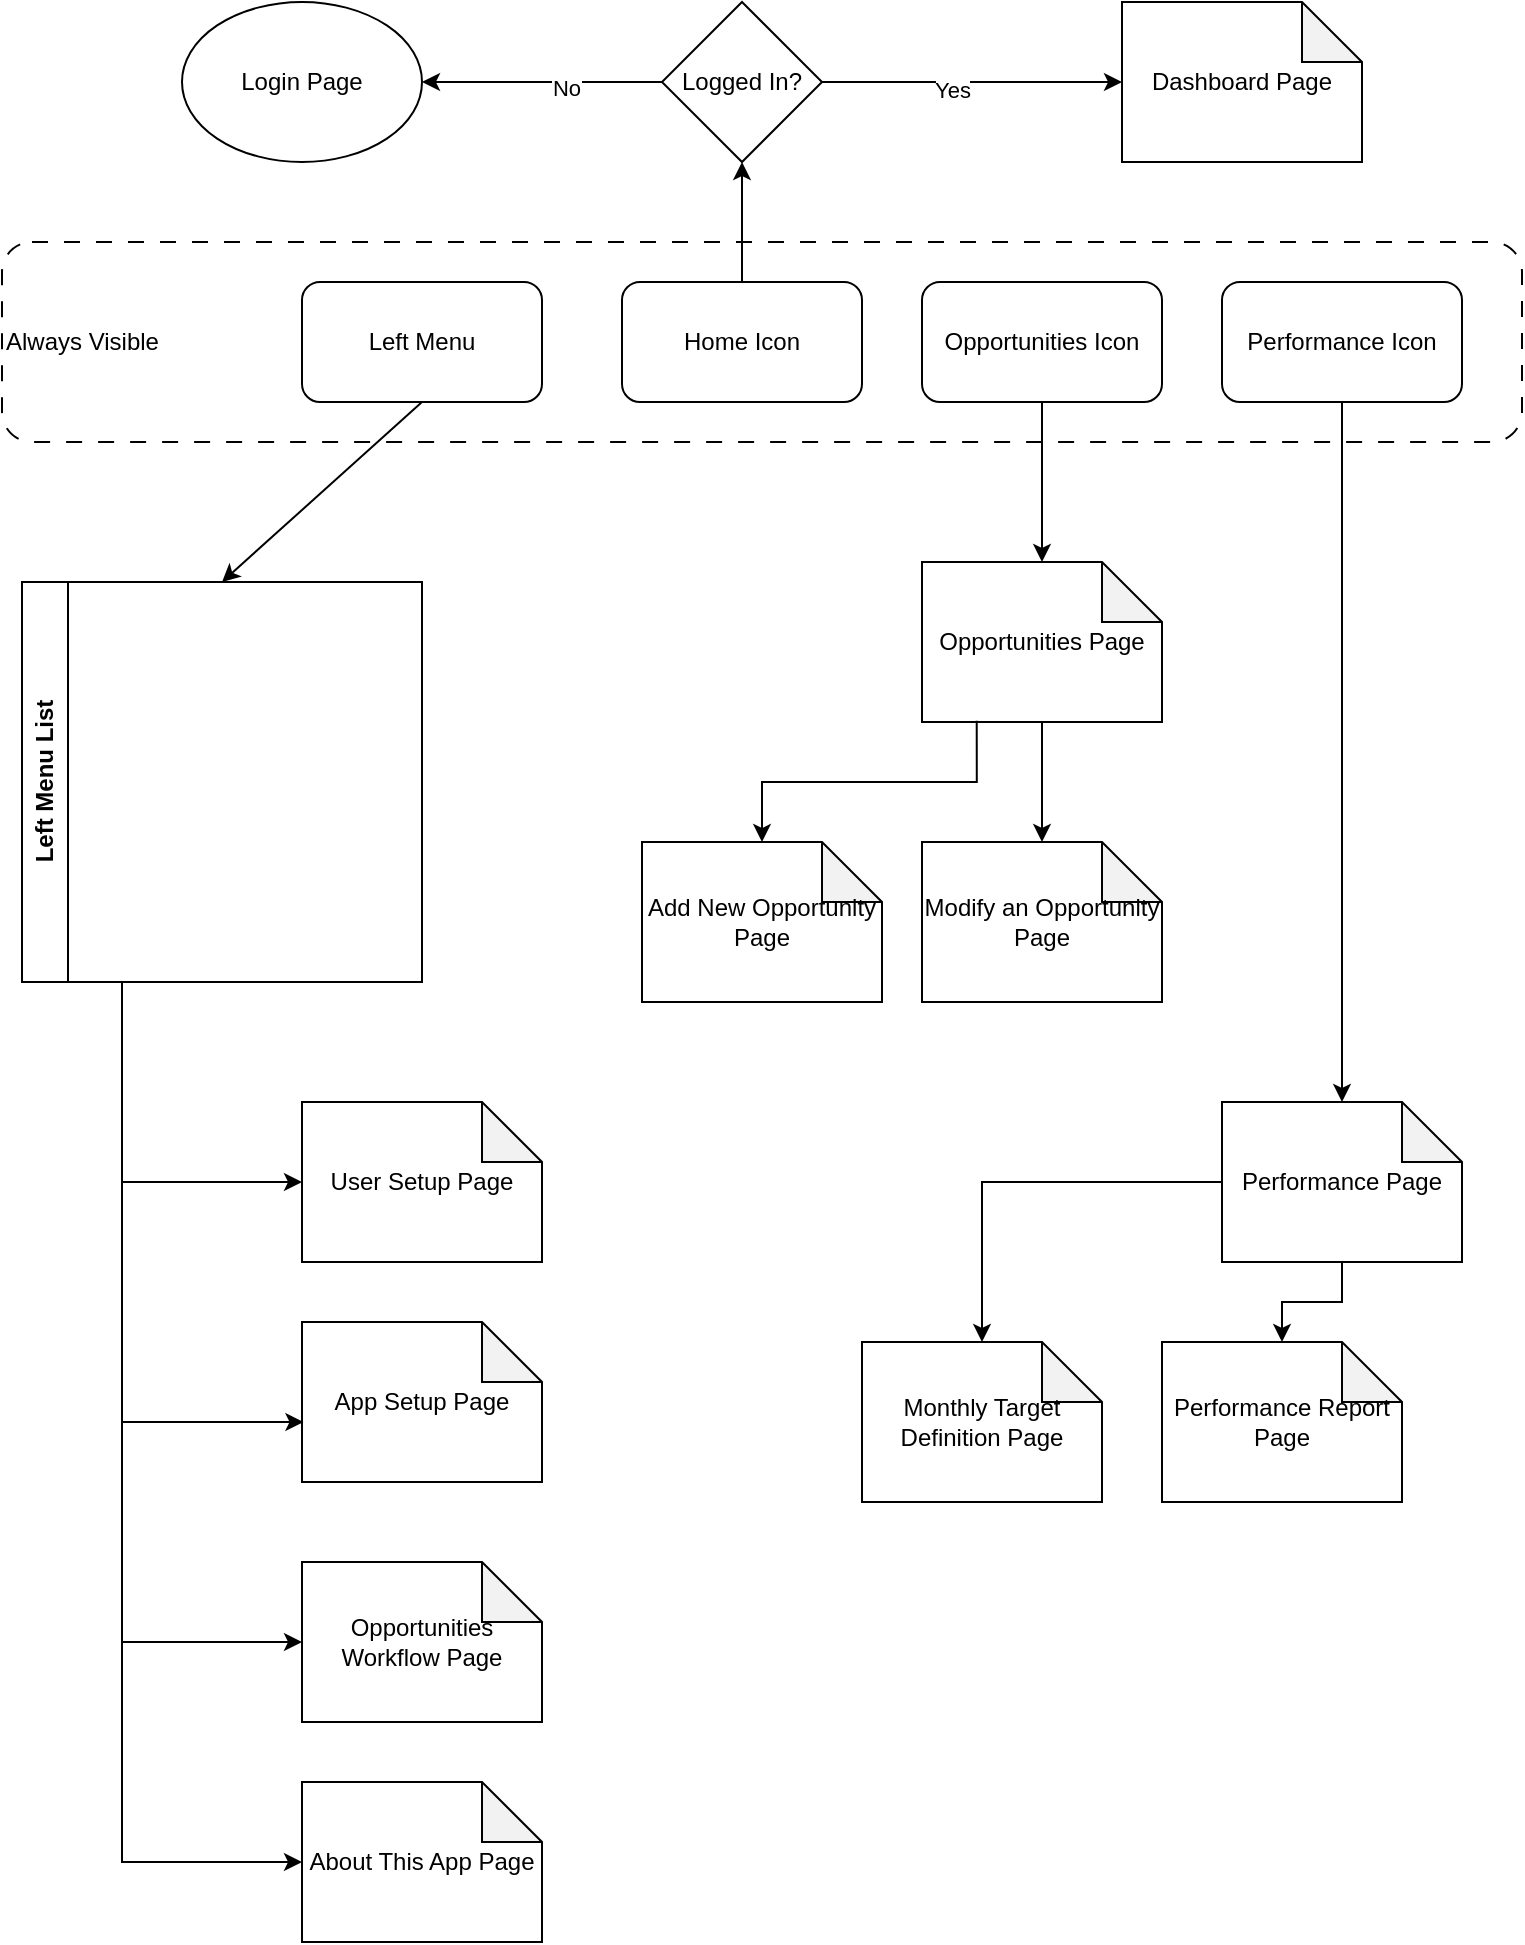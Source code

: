 <mxfile version="26.2.14">
  <diagram name="Page-1" id="rXq8_T5vN307uHci7wvp">
    <mxGraphModel dx="2066" dy="1143" grid="1" gridSize="10" guides="1" tooltips="1" connect="1" arrows="1" fold="1" page="1" pageScale="1" pageWidth="850" pageHeight="1100" math="0" shadow="0">
      <root>
        <mxCell id="0" />
        <mxCell id="1" parent="0" />
        <mxCell id="_uktgQa82SUFEZ9GGLX1-12" value="Always Visible" style="rounded=1;whiteSpace=wrap;html=1;dashed=1;dashPattern=8 8;fillColor=none;align=left;" vertex="1" parent="1">
          <mxGeometry x="60" y="140" width="760" height="100" as="geometry" />
        </mxCell>
        <mxCell id="_uktgQa82SUFEZ9GGLX1-1" value="Login Page" style="ellipse;whiteSpace=wrap;html=1;" vertex="1" parent="1">
          <mxGeometry x="150" y="20" width="120" height="80" as="geometry" />
        </mxCell>
        <mxCell id="_uktgQa82SUFEZ9GGLX1-2" value="Home Icon" style="rounded=1;whiteSpace=wrap;html=1;" vertex="1" parent="1">
          <mxGeometry x="370" y="160" width="120" height="60" as="geometry" />
        </mxCell>
        <mxCell id="_uktgQa82SUFEZ9GGLX1-3" value="Opportunities Icon" style="rounded=1;whiteSpace=wrap;html=1;" vertex="1" parent="1">
          <mxGeometry x="520" y="160" width="120" height="60" as="geometry" />
        </mxCell>
        <mxCell id="_uktgQa82SUFEZ9GGLX1-4" value="Performance Icon" style="rounded=1;whiteSpace=wrap;html=1;" vertex="1" parent="1">
          <mxGeometry x="670" y="160" width="120" height="60" as="geometry" />
        </mxCell>
        <mxCell id="_uktgQa82SUFEZ9GGLX1-5" value="Left Menu" style="rounded=1;whiteSpace=wrap;html=1;" vertex="1" parent="1">
          <mxGeometry x="210" y="160" width="120" height="60" as="geometry" />
        </mxCell>
        <mxCell id="_uktgQa82SUFEZ9GGLX1-7" value="Opportunities Page" style="shape=note;whiteSpace=wrap;html=1;backgroundOutline=1;darkOpacity=0.05;" vertex="1" parent="1">
          <mxGeometry x="520" y="300" width="120" height="80" as="geometry" />
        </mxCell>
        <mxCell id="_uktgQa82SUFEZ9GGLX1-28" style="edgeStyle=orthogonalEdgeStyle;rounded=0;orthogonalLoop=1;jettySize=auto;html=1;exitX=0;exitY=0.5;exitDx=0;exitDy=0;exitPerimeter=0;" edge="1" parent="1" source="_uktgQa82SUFEZ9GGLX1-8" target="_uktgQa82SUFEZ9GGLX1-27">
          <mxGeometry relative="1" as="geometry" />
        </mxCell>
        <mxCell id="_uktgQa82SUFEZ9GGLX1-30" style="edgeStyle=orthogonalEdgeStyle;rounded=0;orthogonalLoop=1;jettySize=auto;html=1;exitX=0.5;exitY=1;exitDx=0;exitDy=0;exitPerimeter=0;" edge="1" parent="1" source="_uktgQa82SUFEZ9GGLX1-8" target="_uktgQa82SUFEZ9GGLX1-29">
          <mxGeometry relative="1" as="geometry" />
        </mxCell>
        <mxCell id="_uktgQa82SUFEZ9GGLX1-8" value="Performance Page" style="shape=note;whiteSpace=wrap;html=1;backgroundOutline=1;darkOpacity=0.05;" vertex="1" parent="1">
          <mxGeometry x="670" y="570" width="120" height="80" as="geometry" />
        </mxCell>
        <mxCell id="_uktgQa82SUFEZ9GGLX1-9" value="" style="endArrow=classic;html=1;rounded=0;entryX=0.5;entryY=1;entryDx=0;entryDy=0;exitX=0.5;exitY=0;exitDx=0;exitDy=0;" edge="1" parent="1" source="_uktgQa82SUFEZ9GGLX1-2" target="_uktgQa82SUFEZ9GGLX1-16">
          <mxGeometry width="50" height="50" relative="1" as="geometry">
            <mxPoint x="400" y="610" as="sourcePoint" />
            <mxPoint x="450" y="560" as="targetPoint" />
          </mxGeometry>
        </mxCell>
        <mxCell id="_uktgQa82SUFEZ9GGLX1-10" value="" style="endArrow=classic;html=1;rounded=0;entryX=0.5;entryY=0;entryDx=0;entryDy=0;exitX=0.5;exitY=1;exitDx=0;exitDy=0;entryPerimeter=0;" edge="1" parent="1" source="_uktgQa82SUFEZ9GGLX1-3" target="_uktgQa82SUFEZ9GGLX1-7">
          <mxGeometry width="50" height="50" relative="1" as="geometry">
            <mxPoint x="440" y="170" as="sourcePoint" />
            <mxPoint x="610" y="-10" as="targetPoint" />
          </mxGeometry>
        </mxCell>
        <mxCell id="_uktgQa82SUFEZ9GGLX1-11" value="" style="endArrow=classic;html=1;rounded=0;entryX=0.5;entryY=0;entryDx=0;entryDy=0;exitX=0.5;exitY=1;exitDx=0;exitDy=0;entryPerimeter=0;" edge="1" parent="1" source="_uktgQa82SUFEZ9GGLX1-4" target="_uktgQa82SUFEZ9GGLX1-8">
          <mxGeometry width="50" height="50" relative="1" as="geometry">
            <mxPoint x="590" y="230" as="sourcePoint" />
            <mxPoint x="590" y="310" as="targetPoint" />
          </mxGeometry>
        </mxCell>
        <mxCell id="_uktgQa82SUFEZ9GGLX1-13" value="Left Menu List" style="swimlane;horizontal=0;whiteSpace=wrap;html=1;" vertex="1" parent="1">
          <mxGeometry x="70" y="310" width="200" height="200" as="geometry" />
        </mxCell>
        <mxCell id="_uktgQa82SUFEZ9GGLX1-15" value="" style="endArrow=classic;html=1;rounded=0;entryX=0.5;entryY=0;entryDx=0;entryDy=0;exitX=0.5;exitY=1;exitDx=0;exitDy=0;" edge="1" parent="1" source="_uktgQa82SUFEZ9GGLX1-5" target="_uktgQa82SUFEZ9GGLX1-13">
          <mxGeometry width="50" height="50" relative="1" as="geometry">
            <mxPoint x="400" y="330" as="sourcePoint" />
            <mxPoint x="590" y="310" as="targetPoint" />
          </mxGeometry>
        </mxCell>
        <mxCell id="_uktgQa82SUFEZ9GGLX1-17" style="edgeStyle=orthogonalEdgeStyle;rounded=0;orthogonalLoop=1;jettySize=auto;html=1;exitX=0;exitY=0.5;exitDx=0;exitDy=0;entryX=1;entryY=0.5;entryDx=0;entryDy=0;" edge="1" parent="1" source="_uktgQa82SUFEZ9GGLX1-16" target="_uktgQa82SUFEZ9GGLX1-1">
          <mxGeometry relative="1" as="geometry" />
        </mxCell>
        <mxCell id="_uktgQa82SUFEZ9GGLX1-18" value="No" style="edgeLabel;html=1;align=center;verticalAlign=middle;resizable=0;points=[];" vertex="1" connectable="0" parent="_uktgQa82SUFEZ9GGLX1-17">
          <mxGeometry x="-0.2" y="3" relative="1" as="geometry">
            <mxPoint as="offset" />
          </mxGeometry>
        </mxCell>
        <mxCell id="_uktgQa82SUFEZ9GGLX1-20" style="edgeStyle=orthogonalEdgeStyle;rounded=0;orthogonalLoop=1;jettySize=auto;html=1;exitX=1;exitY=0.5;exitDx=0;exitDy=0;entryX=0;entryY=0.5;entryDx=0;entryDy=0;entryPerimeter=0;" edge="1" parent="1" source="_uktgQa82SUFEZ9GGLX1-16" target="_uktgQa82SUFEZ9GGLX1-22">
          <mxGeometry relative="1" as="geometry">
            <mxPoint x="600" y="60" as="targetPoint" />
          </mxGeometry>
        </mxCell>
        <mxCell id="_uktgQa82SUFEZ9GGLX1-21" value="Yes" style="edgeLabel;html=1;align=center;verticalAlign=middle;resizable=0;points=[];" vertex="1" connectable="0" parent="_uktgQa82SUFEZ9GGLX1-20">
          <mxGeometry x="-0.139" y="-4" relative="1" as="geometry">
            <mxPoint as="offset" />
          </mxGeometry>
        </mxCell>
        <mxCell id="_uktgQa82SUFEZ9GGLX1-16" value="Logged In?" style="rhombus;whiteSpace=wrap;html=1;" vertex="1" parent="1">
          <mxGeometry x="390" y="20" width="80" height="80" as="geometry" />
        </mxCell>
        <mxCell id="_uktgQa82SUFEZ9GGLX1-22" value="Dashboard Page" style="shape=note;whiteSpace=wrap;html=1;backgroundOutline=1;darkOpacity=0.05;" vertex="1" parent="1">
          <mxGeometry x="620" y="20" width="120" height="80" as="geometry" />
        </mxCell>
        <mxCell id="_uktgQa82SUFEZ9GGLX1-23" value="Add New Opportunity Page" style="shape=note;whiteSpace=wrap;html=1;backgroundOutline=1;darkOpacity=0.05;" vertex="1" parent="1">
          <mxGeometry x="380" y="440" width="120" height="80" as="geometry" />
        </mxCell>
        <mxCell id="_uktgQa82SUFEZ9GGLX1-24" style="edgeStyle=orthogonalEdgeStyle;rounded=0;orthogonalLoop=1;jettySize=auto;html=1;exitX=0.228;exitY=0.992;exitDx=0;exitDy=0;exitPerimeter=0;entryX=0.5;entryY=0;entryDx=0;entryDy=0;entryPerimeter=0;" edge="1" parent="1" source="_uktgQa82SUFEZ9GGLX1-7" target="_uktgQa82SUFEZ9GGLX1-23">
          <mxGeometry relative="1" as="geometry" />
        </mxCell>
        <mxCell id="_uktgQa82SUFEZ9GGLX1-25" value="Modify an Opportunity Page" style="shape=note;whiteSpace=wrap;html=1;backgroundOutline=1;darkOpacity=0.05;" vertex="1" parent="1">
          <mxGeometry x="520" y="440" width="120" height="80" as="geometry" />
        </mxCell>
        <mxCell id="_uktgQa82SUFEZ9GGLX1-26" style="edgeStyle=orthogonalEdgeStyle;rounded=0;orthogonalLoop=1;jettySize=auto;html=1;exitX=0.5;exitY=1;exitDx=0;exitDy=0;exitPerimeter=0;entryX=0.5;entryY=0;entryDx=0;entryDy=0;entryPerimeter=0;" edge="1" parent="1" source="_uktgQa82SUFEZ9GGLX1-7" target="_uktgQa82SUFEZ9GGLX1-25">
          <mxGeometry relative="1" as="geometry" />
        </mxCell>
        <mxCell id="_uktgQa82SUFEZ9GGLX1-27" value="Monthly Target Definition Page" style="shape=note;whiteSpace=wrap;html=1;backgroundOutline=1;darkOpacity=0.05;" vertex="1" parent="1">
          <mxGeometry x="490" y="690" width="120" height="80" as="geometry" />
        </mxCell>
        <mxCell id="_uktgQa82SUFEZ9GGLX1-29" value="Performance Report Page" style="shape=note;whiteSpace=wrap;html=1;backgroundOutline=1;darkOpacity=0.05;" vertex="1" parent="1">
          <mxGeometry x="640" y="690" width="120" height="80" as="geometry" />
        </mxCell>
        <mxCell id="_uktgQa82SUFEZ9GGLX1-31" value="User Setup Page" style="shape=note;whiteSpace=wrap;html=1;backgroundOutline=1;darkOpacity=0.05;" vertex="1" parent="1">
          <mxGeometry x="210" y="570" width="120" height="80" as="geometry" />
        </mxCell>
        <mxCell id="_uktgQa82SUFEZ9GGLX1-32" value="App Setup Page" style="shape=note;whiteSpace=wrap;html=1;backgroundOutline=1;darkOpacity=0.05;" vertex="1" parent="1">
          <mxGeometry x="210" y="680" width="120" height="80" as="geometry" />
        </mxCell>
        <mxCell id="_uktgQa82SUFEZ9GGLX1-33" value="Opportunities Workflow Page" style="shape=note;whiteSpace=wrap;html=1;backgroundOutline=1;darkOpacity=0.05;" vertex="1" parent="1">
          <mxGeometry x="210" y="800" width="120" height="80" as="geometry" />
        </mxCell>
        <mxCell id="_uktgQa82SUFEZ9GGLX1-34" value="About This App Page" style="shape=note;whiteSpace=wrap;html=1;backgroundOutline=1;darkOpacity=0.05;" vertex="1" parent="1">
          <mxGeometry x="210" y="910" width="120" height="80" as="geometry" />
        </mxCell>
        <mxCell id="_uktgQa82SUFEZ9GGLX1-35" style="edgeStyle=orthogonalEdgeStyle;rounded=0;orthogonalLoop=1;jettySize=auto;html=1;exitX=0.25;exitY=1;exitDx=0;exitDy=0;entryX=0;entryY=0.5;entryDx=0;entryDy=0;entryPerimeter=0;" edge="1" parent="1" source="_uktgQa82SUFEZ9GGLX1-13" target="_uktgQa82SUFEZ9GGLX1-31">
          <mxGeometry relative="1" as="geometry" />
        </mxCell>
        <mxCell id="_uktgQa82SUFEZ9GGLX1-36" style="edgeStyle=orthogonalEdgeStyle;rounded=0;orthogonalLoop=1;jettySize=auto;html=1;exitX=0.25;exitY=1;exitDx=0;exitDy=0;entryX=0.006;entryY=0.625;entryDx=0;entryDy=0;entryPerimeter=0;" edge="1" parent="1" source="_uktgQa82SUFEZ9GGLX1-13" target="_uktgQa82SUFEZ9GGLX1-32">
          <mxGeometry relative="1" as="geometry" />
        </mxCell>
        <mxCell id="_uktgQa82SUFEZ9GGLX1-37" style="edgeStyle=orthogonalEdgeStyle;rounded=0;orthogonalLoop=1;jettySize=auto;html=1;exitX=0.25;exitY=1;exitDx=0;exitDy=0;entryX=0;entryY=0.5;entryDx=0;entryDy=0;entryPerimeter=0;" edge="1" parent="1" source="_uktgQa82SUFEZ9GGLX1-13" target="_uktgQa82SUFEZ9GGLX1-33">
          <mxGeometry relative="1" as="geometry" />
        </mxCell>
        <mxCell id="_uktgQa82SUFEZ9GGLX1-38" style="edgeStyle=orthogonalEdgeStyle;rounded=0;orthogonalLoop=1;jettySize=auto;html=1;exitX=0.25;exitY=1;exitDx=0;exitDy=0;entryX=0;entryY=0.5;entryDx=0;entryDy=0;entryPerimeter=0;" edge="1" parent="1" source="_uktgQa82SUFEZ9GGLX1-13" target="_uktgQa82SUFEZ9GGLX1-34">
          <mxGeometry relative="1" as="geometry" />
        </mxCell>
      </root>
    </mxGraphModel>
  </diagram>
</mxfile>

